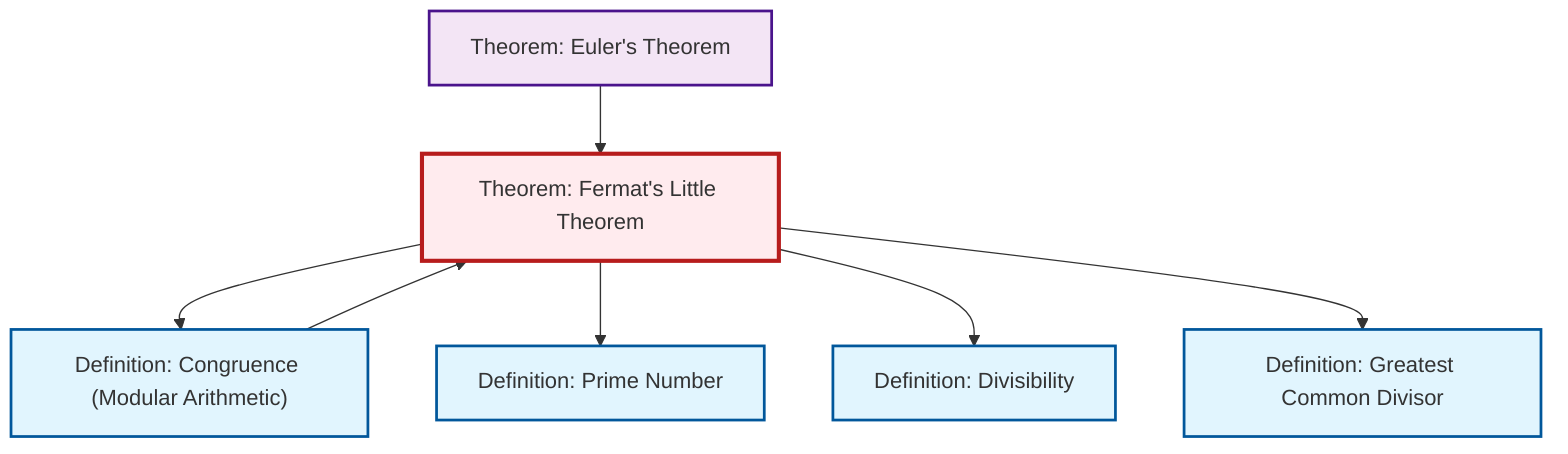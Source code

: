 graph TD
    classDef definition fill:#e1f5fe,stroke:#01579b,stroke-width:2px
    classDef theorem fill:#f3e5f5,stroke:#4a148c,stroke-width:2px
    classDef axiom fill:#fff3e0,stroke:#e65100,stroke-width:2px
    classDef example fill:#e8f5e9,stroke:#1b5e20,stroke-width:2px
    classDef current fill:#ffebee,stroke:#b71c1c,stroke-width:3px
    def-prime["Definition: Prime Number"]:::definition
    def-divisibility["Definition: Divisibility"]:::definition
    thm-euler["Theorem: Euler's Theorem"]:::theorem
    thm-fermat-little["Theorem: Fermat's Little Theorem"]:::theorem
    def-congruence["Definition: Congruence (Modular Arithmetic)"]:::definition
    def-gcd["Definition: Greatest Common Divisor"]:::definition
    thm-fermat-little --> def-congruence
    thm-fermat-little --> def-prime
    thm-fermat-little --> def-divisibility
    thm-euler --> thm-fermat-little
    def-congruence --> thm-fermat-little
    thm-fermat-little --> def-gcd
    class thm-fermat-little current